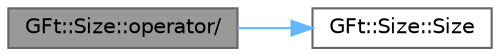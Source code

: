 digraph "GFt::Size::operator/"
{
 // LATEX_PDF_SIZE
  bgcolor="transparent";
  edge [fontname=Helvetica,fontsize=10,labelfontname=Helvetica,labelfontsize=10];
  node [fontname=Helvetica,fontsize=10,shape=box,height=0.2,width=0.4];
  rankdir="LR";
  Node1 [id="Node000001",label="GFt::Size::operator/",height=0.2,width=0.4,color="gray40", fillcolor="grey60", style="filled", fontcolor="black",tooltip="除法运算符重载"];
  Node1 -> Node2 [id="edge1_Node000001_Node000002",color="steelblue1",style="solid",tooltip=" "];
  Node2 [id="Node000002",label="GFt::Size::Size",height=0.2,width=0.4,color="grey40", fillcolor="white", style="filled",URL="$class_g_ft_1_1_size.html#aa9094864c3990108c7739ca9ccf6c9be",tooltip="构造函数"];
}
